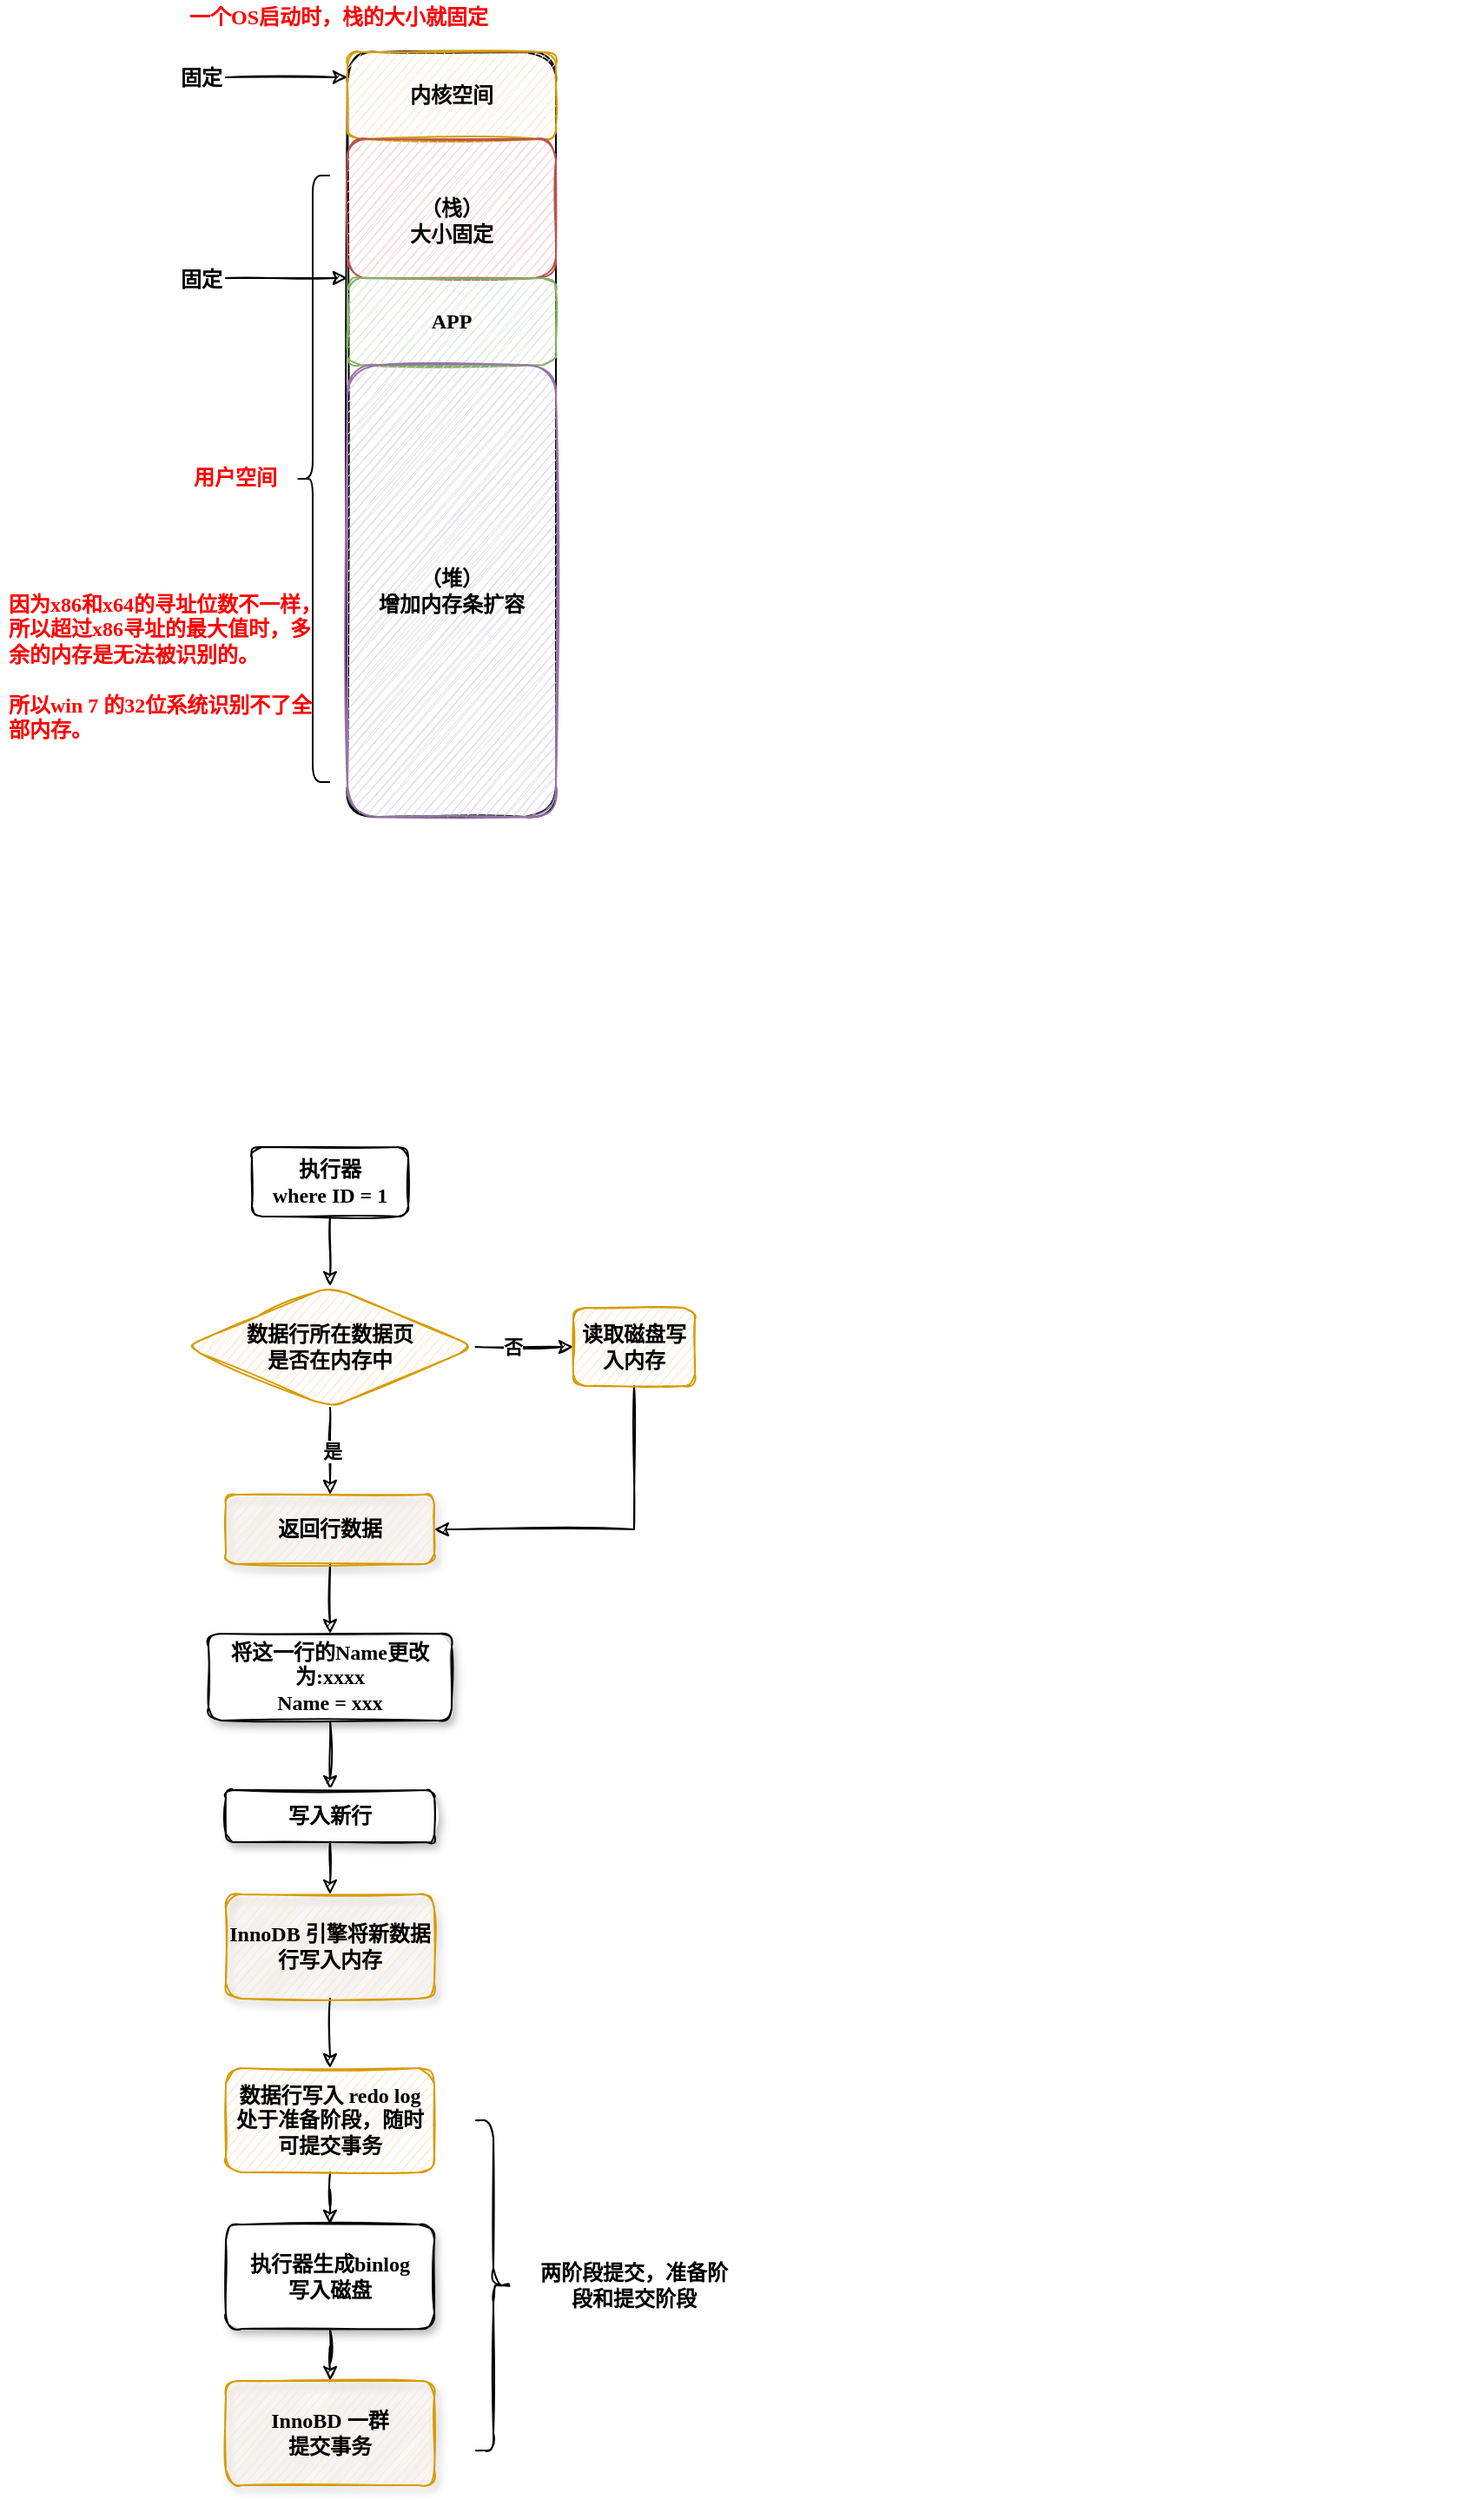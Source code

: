 <mxfile version="20.2.3" type="github">
  <diagram id="U1LVoXLxvBi8Ed-0ENzQ" name="第 1 页">
    <mxGraphModel dx="1673" dy="887" grid="1" gridSize="10" guides="1" tooltips="1" connect="1" arrows="1" fold="1" page="1" pageScale="1" pageWidth="827" pageHeight="1169" math="0" shadow="0">
      <root>
        <mxCell id="0" />
        <mxCell id="1" parent="0" />
        <mxCell id="MNq_9mxY0FYkvYf2XoQl-1" value="" style="rounded=1;whiteSpace=wrap;html=1;sketch=1;fontFamily=Comic Sans MS;fontStyle=1" vertex="1" parent="1">
          <mxGeometry x="290" y="180" width="120" height="440" as="geometry" />
        </mxCell>
        <mxCell id="MNq_9mxY0FYkvYf2XoQl-2" value="内核空间" style="rounded=1;whiteSpace=wrap;html=1;sketch=1;fillColor=#ffe6cc;strokeColor=#d79b00;fontFamily=Comic Sans MS;fontStyle=1" vertex="1" parent="1">
          <mxGeometry x="290" y="180" width="120" height="50" as="geometry" />
        </mxCell>
        <mxCell id="MNq_9mxY0FYkvYf2XoQl-3" value="&lt;br&gt;（栈）&lt;br&gt;大小固定" style="rounded=1;whiteSpace=wrap;html=1;sketch=1;fontFamily=Comic Sans MS;fontStyle=1;fillColor=#f8cecc;strokeColor=#b85450;" vertex="1" parent="1">
          <mxGeometry x="290" y="230" width="120" height="80" as="geometry" />
        </mxCell>
        <mxCell id="MNq_9mxY0FYkvYf2XoQl-4" value="APP" style="rounded=1;whiteSpace=wrap;html=1;sketch=1;fontFamily=Comic Sans MS;fontStyle=1;fillColor=#d5e8d4;strokeColor=#82b366;" vertex="1" parent="1">
          <mxGeometry x="290" y="310" width="120" height="50" as="geometry" />
        </mxCell>
        <mxCell id="MNq_9mxY0FYkvYf2XoQl-5" value="（堆）&lt;br&gt;增加内存条扩容" style="rounded=1;whiteSpace=wrap;html=1;sketch=1;fontFamily=Comic Sans MS;fontStyle=1;fillColor=#e1d5e7;strokeColor=#9673a6;" vertex="1" parent="1">
          <mxGeometry x="290" y="360" width="120" height="260" as="geometry" />
        </mxCell>
        <mxCell id="MNq_9mxY0FYkvYf2XoQl-6" value="" style="shape=image;verticalLabelPosition=bottom;labelBackgroundColor=default;verticalAlign=top;aspect=fixed;imageAspect=0;image=https://pic1.zhimg.com/v2-449604d2b17cfeb9f15354ebb5ca3158_r.jpg;fontFamily=Comic Sans MS;" vertex="1" parent="1">
          <mxGeometry x="414" y="178" width="520" height="442" as="geometry" />
        </mxCell>
        <mxCell id="MNq_9mxY0FYkvYf2XoQl-8" value="" style="endArrow=classic;html=1;rounded=0;sketch=1;fontFamily=Comic Sans MS;fontStyle=1" edge="1" parent="1">
          <mxGeometry width="50" height="50" relative="1" as="geometry">
            <mxPoint x="220" y="310" as="sourcePoint" />
            <mxPoint x="290" y="310" as="targetPoint" />
          </mxGeometry>
        </mxCell>
        <mxCell id="MNq_9mxY0FYkvYf2XoQl-9" value="固定" style="text;html=1;strokeColor=none;fillColor=none;align=center;verticalAlign=middle;whiteSpace=wrap;rounded=0;sketch=1;fontFamily=Comic Sans MS;fontStyle=1" vertex="1" parent="1">
          <mxGeometry x="176" y="296" width="60" height="30" as="geometry" />
        </mxCell>
        <mxCell id="MNq_9mxY0FYkvYf2XoQl-10" value="一个OS启动时，栈的大小就固定" style="text;html=1;strokeColor=none;fillColor=none;align=center;verticalAlign=middle;whiteSpace=wrap;rounded=0;fontStyle=1;fontColor=#FF0000;sketch=1;fontFamily=Comic Sans MS;" vertex="1" parent="1">
          <mxGeometry x="160" y="150" width="250" height="20" as="geometry" />
        </mxCell>
        <mxCell id="MNq_9mxY0FYkvYf2XoQl-11" value="固定" style="text;html=1;strokeColor=none;fillColor=none;align=center;verticalAlign=middle;whiteSpace=wrap;rounded=0;sketch=1;fontFamily=Comic Sans MS;fontStyle=1" vertex="1" parent="1">
          <mxGeometry x="176" y="180" width="60" height="30" as="geometry" />
        </mxCell>
        <mxCell id="MNq_9mxY0FYkvYf2XoQl-12" value="" style="endArrow=classic;html=1;rounded=0;sketch=1;fontFamily=Comic Sans MS;fontStyle=1" edge="1" parent="1">
          <mxGeometry width="50" height="50" relative="1" as="geometry">
            <mxPoint x="220" y="194.5" as="sourcePoint" />
            <mxPoint x="290" y="194.5" as="targetPoint" />
          </mxGeometry>
        </mxCell>
        <mxCell id="MNq_9mxY0FYkvYf2XoQl-13" value="&lt;h1&gt;&lt;br&gt;&lt;/h1&gt;&lt;div&gt;因为x86和x64的寻址位数不一样，所以超过x86寻址的最大值时，多余的内存是无法被识别的。&lt;/div&gt;&lt;div&gt;&lt;br&gt;&lt;/div&gt;&lt;div&gt;所以win 7 的32位系统识别不了全部内存。&lt;/div&gt;" style="text;html=1;strokeColor=none;fillColor=none;spacing=5;spacingTop=-20;whiteSpace=wrap;overflow=hidden;rounded=0;fontFamily=Comic Sans MS;fontColor=#FF0000;fontStyle=1" vertex="1" parent="1">
          <mxGeometry x="90" y="440" width="190" height="150" as="geometry" />
        </mxCell>
        <mxCell id="MNq_9mxY0FYkvYf2XoQl-14" value="" style="shape=curlyBracket;whiteSpace=wrap;html=1;rounded=1;fontFamily=Comic Sans MS;fontColor=#FF0000;" vertex="1" parent="1">
          <mxGeometry x="260" y="251" width="20" height="349" as="geometry" />
        </mxCell>
        <mxCell id="MNq_9mxY0FYkvYf2XoQl-15" value="用户空间" style="text;html=1;align=center;verticalAlign=middle;resizable=0;points=[];autosize=1;strokeColor=none;fillColor=none;fontFamily=Comic Sans MS;fontColor=#FF0000;fontStyle=1" vertex="1" parent="1">
          <mxGeometry x="190" y="410" width="70" height="30" as="geometry" />
        </mxCell>
        <mxCell id="MNq_9mxY0FYkvYf2XoQl-21" style="edgeStyle=orthogonalEdgeStyle;rounded=0;sketch=1;orthogonalLoop=1;jettySize=auto;html=1;exitX=0.5;exitY=1;exitDx=0;exitDy=0;entryX=0.5;entryY=0;entryDx=0;entryDy=0;fontFamily=Comic Sans MS;fontColor=#000000;fontStyle=1" edge="1" parent="1" source="MNq_9mxY0FYkvYf2XoQl-16" target="MNq_9mxY0FYkvYf2XoQl-17">
          <mxGeometry relative="1" as="geometry" />
        </mxCell>
        <mxCell id="MNq_9mxY0FYkvYf2XoQl-16" value="执行器&lt;br&gt;where ID = 1" style="rounded=1;whiteSpace=wrap;html=1;fontFamily=Comic Sans MS;fontColor=#000000;fontStyle=1;shadow=0;sketch=1;" vertex="1" parent="1">
          <mxGeometry x="235" y="810" width="90" height="40" as="geometry" />
        </mxCell>
        <mxCell id="MNq_9mxY0FYkvYf2XoQl-19" style="edgeStyle=orthogonalEdgeStyle;rounded=0;sketch=1;orthogonalLoop=1;jettySize=auto;html=1;exitX=1;exitY=0.5;exitDx=0;exitDy=0;entryX=0;entryY=0.5;entryDx=0;entryDy=0;fontFamily=Comic Sans MS;fontColor=#000000;fontStyle=1" edge="1" parent="1" source="MNq_9mxY0FYkvYf2XoQl-17" target="MNq_9mxY0FYkvYf2XoQl-18">
          <mxGeometry relative="1" as="geometry" />
        </mxCell>
        <mxCell id="MNq_9mxY0FYkvYf2XoQl-20" value="否" style="edgeLabel;html=1;align=center;verticalAlign=middle;resizable=0;points=[];fontFamily=Comic Sans MS;fontColor=#000000;fontStyle=1" vertex="1" connectable="0" parent="MNq_9mxY0FYkvYf2XoQl-19">
          <mxGeometry x="-0.265" relative="1" as="geometry">
            <mxPoint as="offset" />
          </mxGeometry>
        </mxCell>
        <mxCell id="MNq_9mxY0FYkvYf2XoQl-22" value="是" style="edgeStyle=orthogonalEdgeStyle;rounded=0;sketch=1;orthogonalLoop=1;jettySize=auto;html=1;exitX=0.5;exitY=1;exitDx=0;exitDy=0;fontFamily=Comic Sans MS;fontColor=#000000;fontStyle=1" edge="1" parent="1" source="MNq_9mxY0FYkvYf2XoQl-17">
          <mxGeometry relative="1" as="geometry">
            <mxPoint x="280" y="1010" as="targetPoint" />
          </mxGeometry>
        </mxCell>
        <mxCell id="MNq_9mxY0FYkvYf2XoQl-17" value="数据行所在数据页&lt;br&gt;是否在内存中" style="rhombus;whiteSpace=wrap;html=1;fontFamily=Comic Sans MS;fontStyle=1;fillColor=#ffe6cc;strokeColor=#d79b00;shadow=0;sketch=1;rounded=1;" vertex="1" parent="1">
          <mxGeometry x="196.25" y="890" width="167.5" height="70" as="geometry" />
        </mxCell>
        <mxCell id="MNq_9mxY0FYkvYf2XoQl-24" style="edgeStyle=orthogonalEdgeStyle;rounded=0;sketch=1;orthogonalLoop=1;jettySize=auto;html=1;exitX=0.5;exitY=1;exitDx=0;exitDy=0;fontFamily=Comic Sans MS;fontColor=#000000;entryX=1;entryY=0.5;entryDx=0;entryDy=0;fontStyle=1" edge="1" parent="1" source="MNq_9mxY0FYkvYf2XoQl-18" target="MNq_9mxY0FYkvYf2XoQl-23">
          <mxGeometry relative="1" as="geometry">
            <mxPoint x="390" y="1070" as="targetPoint" />
          </mxGeometry>
        </mxCell>
        <mxCell id="MNq_9mxY0FYkvYf2XoQl-18" value="读取磁盘写入内存" style="rounded=1;whiteSpace=wrap;html=1;fontFamily=Comic Sans MS;fontStyle=1;fillColor=#ffe6cc;strokeColor=#d79b00;shadow=0;sketch=1;" vertex="1" parent="1">
          <mxGeometry x="420" y="902.5" width="70" height="45" as="geometry" />
        </mxCell>
        <mxCell id="MNq_9mxY0FYkvYf2XoQl-27" style="edgeStyle=orthogonalEdgeStyle;rounded=0;sketch=1;orthogonalLoop=1;jettySize=auto;html=1;exitX=0.5;exitY=1;exitDx=0;exitDy=0;entryX=0.5;entryY=0;entryDx=0;entryDy=0;fontFamily=Comic Sans MS;fontColor=#000000;fontStyle=1" edge="1" parent="1" source="MNq_9mxY0FYkvYf2XoQl-23" target="MNq_9mxY0FYkvYf2XoQl-25">
          <mxGeometry relative="1" as="geometry" />
        </mxCell>
        <mxCell id="MNq_9mxY0FYkvYf2XoQl-23" value="返回行数据" style="rounded=1;whiteSpace=wrap;html=1;fontFamily=Comic Sans MS;fontStyle=1;fillColor=#ffe6cc;strokeColor=#d79b00;shadow=1;sketch=1;" vertex="1" parent="1">
          <mxGeometry x="220" y="1010" width="120" height="40" as="geometry" />
        </mxCell>
        <mxCell id="MNq_9mxY0FYkvYf2XoQl-29" style="edgeStyle=orthogonalEdgeStyle;rounded=0;sketch=1;orthogonalLoop=1;jettySize=auto;html=1;exitX=0.5;exitY=1;exitDx=0;exitDy=0;entryX=0.5;entryY=0;entryDx=0;entryDy=0;fontFamily=Comic Sans MS;fontColor=#000000;fontStyle=1" edge="1" parent="1" source="MNq_9mxY0FYkvYf2XoQl-25" target="MNq_9mxY0FYkvYf2XoQl-28">
          <mxGeometry relative="1" as="geometry" />
        </mxCell>
        <mxCell id="MNq_9mxY0FYkvYf2XoQl-25" value="将这一行的Name更改为:xxxx&lt;br&gt;Name = xxx" style="rounded=1;whiteSpace=wrap;html=1;fontFamily=Comic Sans MS;fontColor=#000000;fontStyle=1;shadow=1;sketch=1;" vertex="1" parent="1">
          <mxGeometry x="210" y="1090" width="140" height="50" as="geometry" />
        </mxCell>
        <mxCell id="MNq_9mxY0FYkvYf2XoQl-31" style="edgeStyle=orthogonalEdgeStyle;rounded=0;sketch=1;orthogonalLoop=1;jettySize=auto;html=1;exitX=0.5;exitY=1;exitDx=0;exitDy=0;fontFamily=Comic Sans MS;fontColor=#000000;entryX=0.5;entryY=0;entryDx=0;entryDy=0;fontStyle=1" edge="1" parent="1" source="MNq_9mxY0FYkvYf2XoQl-28" target="MNq_9mxY0FYkvYf2XoQl-30">
          <mxGeometry relative="1" as="geometry">
            <mxPoint x="280" y="1230" as="targetPoint" />
          </mxGeometry>
        </mxCell>
        <mxCell id="MNq_9mxY0FYkvYf2XoQl-28" value="写入新行" style="rounded=1;whiteSpace=wrap;html=1;fontFamily=Comic Sans MS;fontColor=#000000;fontStyle=1;shadow=1;sketch=1;" vertex="1" parent="1">
          <mxGeometry x="220" y="1180" width="120" height="30" as="geometry" />
        </mxCell>
        <mxCell id="MNq_9mxY0FYkvYf2XoQl-35" value="" style="edgeStyle=orthogonalEdgeStyle;rounded=0;sketch=1;orthogonalLoop=1;jettySize=auto;html=1;fontFamily=Comic Sans MS;fontColor=#000000;fontStyle=1" edge="1" parent="1" source="MNq_9mxY0FYkvYf2XoQl-30" target="MNq_9mxY0FYkvYf2XoQl-34">
          <mxGeometry relative="1" as="geometry" />
        </mxCell>
        <mxCell id="MNq_9mxY0FYkvYf2XoQl-30" value="InnoDB 引擎将新数据行写入内存" style="rounded=1;whiteSpace=wrap;html=1;fontFamily=Comic Sans MS;fontStyle=1;fillColor=#ffe6cc;strokeColor=#d79b00;shadow=1;sketch=1;" vertex="1" parent="1">
          <mxGeometry x="220" y="1240" width="120" height="60" as="geometry" />
        </mxCell>
        <mxCell id="MNq_9mxY0FYkvYf2XoQl-37" value="" style="edgeStyle=orthogonalEdgeStyle;rounded=0;sketch=1;orthogonalLoop=1;jettySize=auto;html=1;fontFamily=Comic Sans MS;fontColor=#000000;fontStyle=1" edge="1" parent="1" source="MNq_9mxY0FYkvYf2XoQl-34" target="MNq_9mxY0FYkvYf2XoQl-36">
          <mxGeometry relative="1" as="geometry" />
        </mxCell>
        <mxCell id="MNq_9mxY0FYkvYf2XoQl-34" value="数据行写入 redo log&lt;br&gt;处于准备阶段，随时可提交事务" style="whiteSpace=wrap;html=1;fontFamily=Comic Sans MS;rounded=1;fontStyle=1;fillColor=#ffe6cc;strokeColor=#d79b00;sketch=1;" vertex="1" parent="1">
          <mxGeometry x="220" y="1340" width="120" height="60" as="geometry" />
        </mxCell>
        <mxCell id="MNq_9mxY0FYkvYf2XoQl-39" value="" style="edgeStyle=orthogonalEdgeStyle;rounded=0;sketch=1;orthogonalLoop=1;jettySize=auto;html=1;fontFamily=Comic Sans MS;fontColor=#000000;fontStyle=1" edge="1" parent="1" source="MNq_9mxY0FYkvYf2XoQl-36" target="MNq_9mxY0FYkvYf2XoQl-38">
          <mxGeometry relative="1" as="geometry" />
        </mxCell>
        <mxCell id="MNq_9mxY0FYkvYf2XoQl-36" value="执行器生成binlog&lt;br&gt;写入磁盘" style="whiteSpace=wrap;html=1;fontFamily=Comic Sans MS;fontColor=#000000;rounded=1;fontStyle=1;shadow=1;sketch=1;" vertex="1" parent="1">
          <mxGeometry x="220" y="1430" width="120" height="60" as="geometry" />
        </mxCell>
        <mxCell id="MNq_9mxY0FYkvYf2XoQl-38" value="InnoBD 一群&lt;br&gt;提交事务" style="whiteSpace=wrap;html=1;fontFamily=Comic Sans MS;rounded=1;fontStyle=1;fillColor=#ffe6cc;strokeColor=#d79b00;shadow=1;sketch=1;" vertex="1" parent="1">
          <mxGeometry x="220" y="1520" width="120" height="60" as="geometry" />
        </mxCell>
        <mxCell id="MNq_9mxY0FYkvYf2XoQl-40" value="" style="shape=curlyBracket;whiteSpace=wrap;html=1;rounded=1;flipH=1;shadow=0;sketch=1;fontFamily=Comic Sans MS;fontColor=#000000;" vertex="1" parent="1">
          <mxGeometry x="364" y="1370" width="20" height="190" as="geometry" />
        </mxCell>
        <mxCell id="MNq_9mxY0FYkvYf2XoQl-41" value="两阶段提交，准备阶段和提交阶段" style="text;html=1;strokeColor=none;fillColor=none;align=center;verticalAlign=middle;whiteSpace=wrap;rounded=0;shadow=0;sketch=1;fontFamily=Comic Sans MS;fontColor=#000000;fontStyle=1" vertex="1" parent="1">
          <mxGeometry x="400" y="1400" width="110" height="130" as="geometry" />
        </mxCell>
      </root>
    </mxGraphModel>
  </diagram>
</mxfile>
